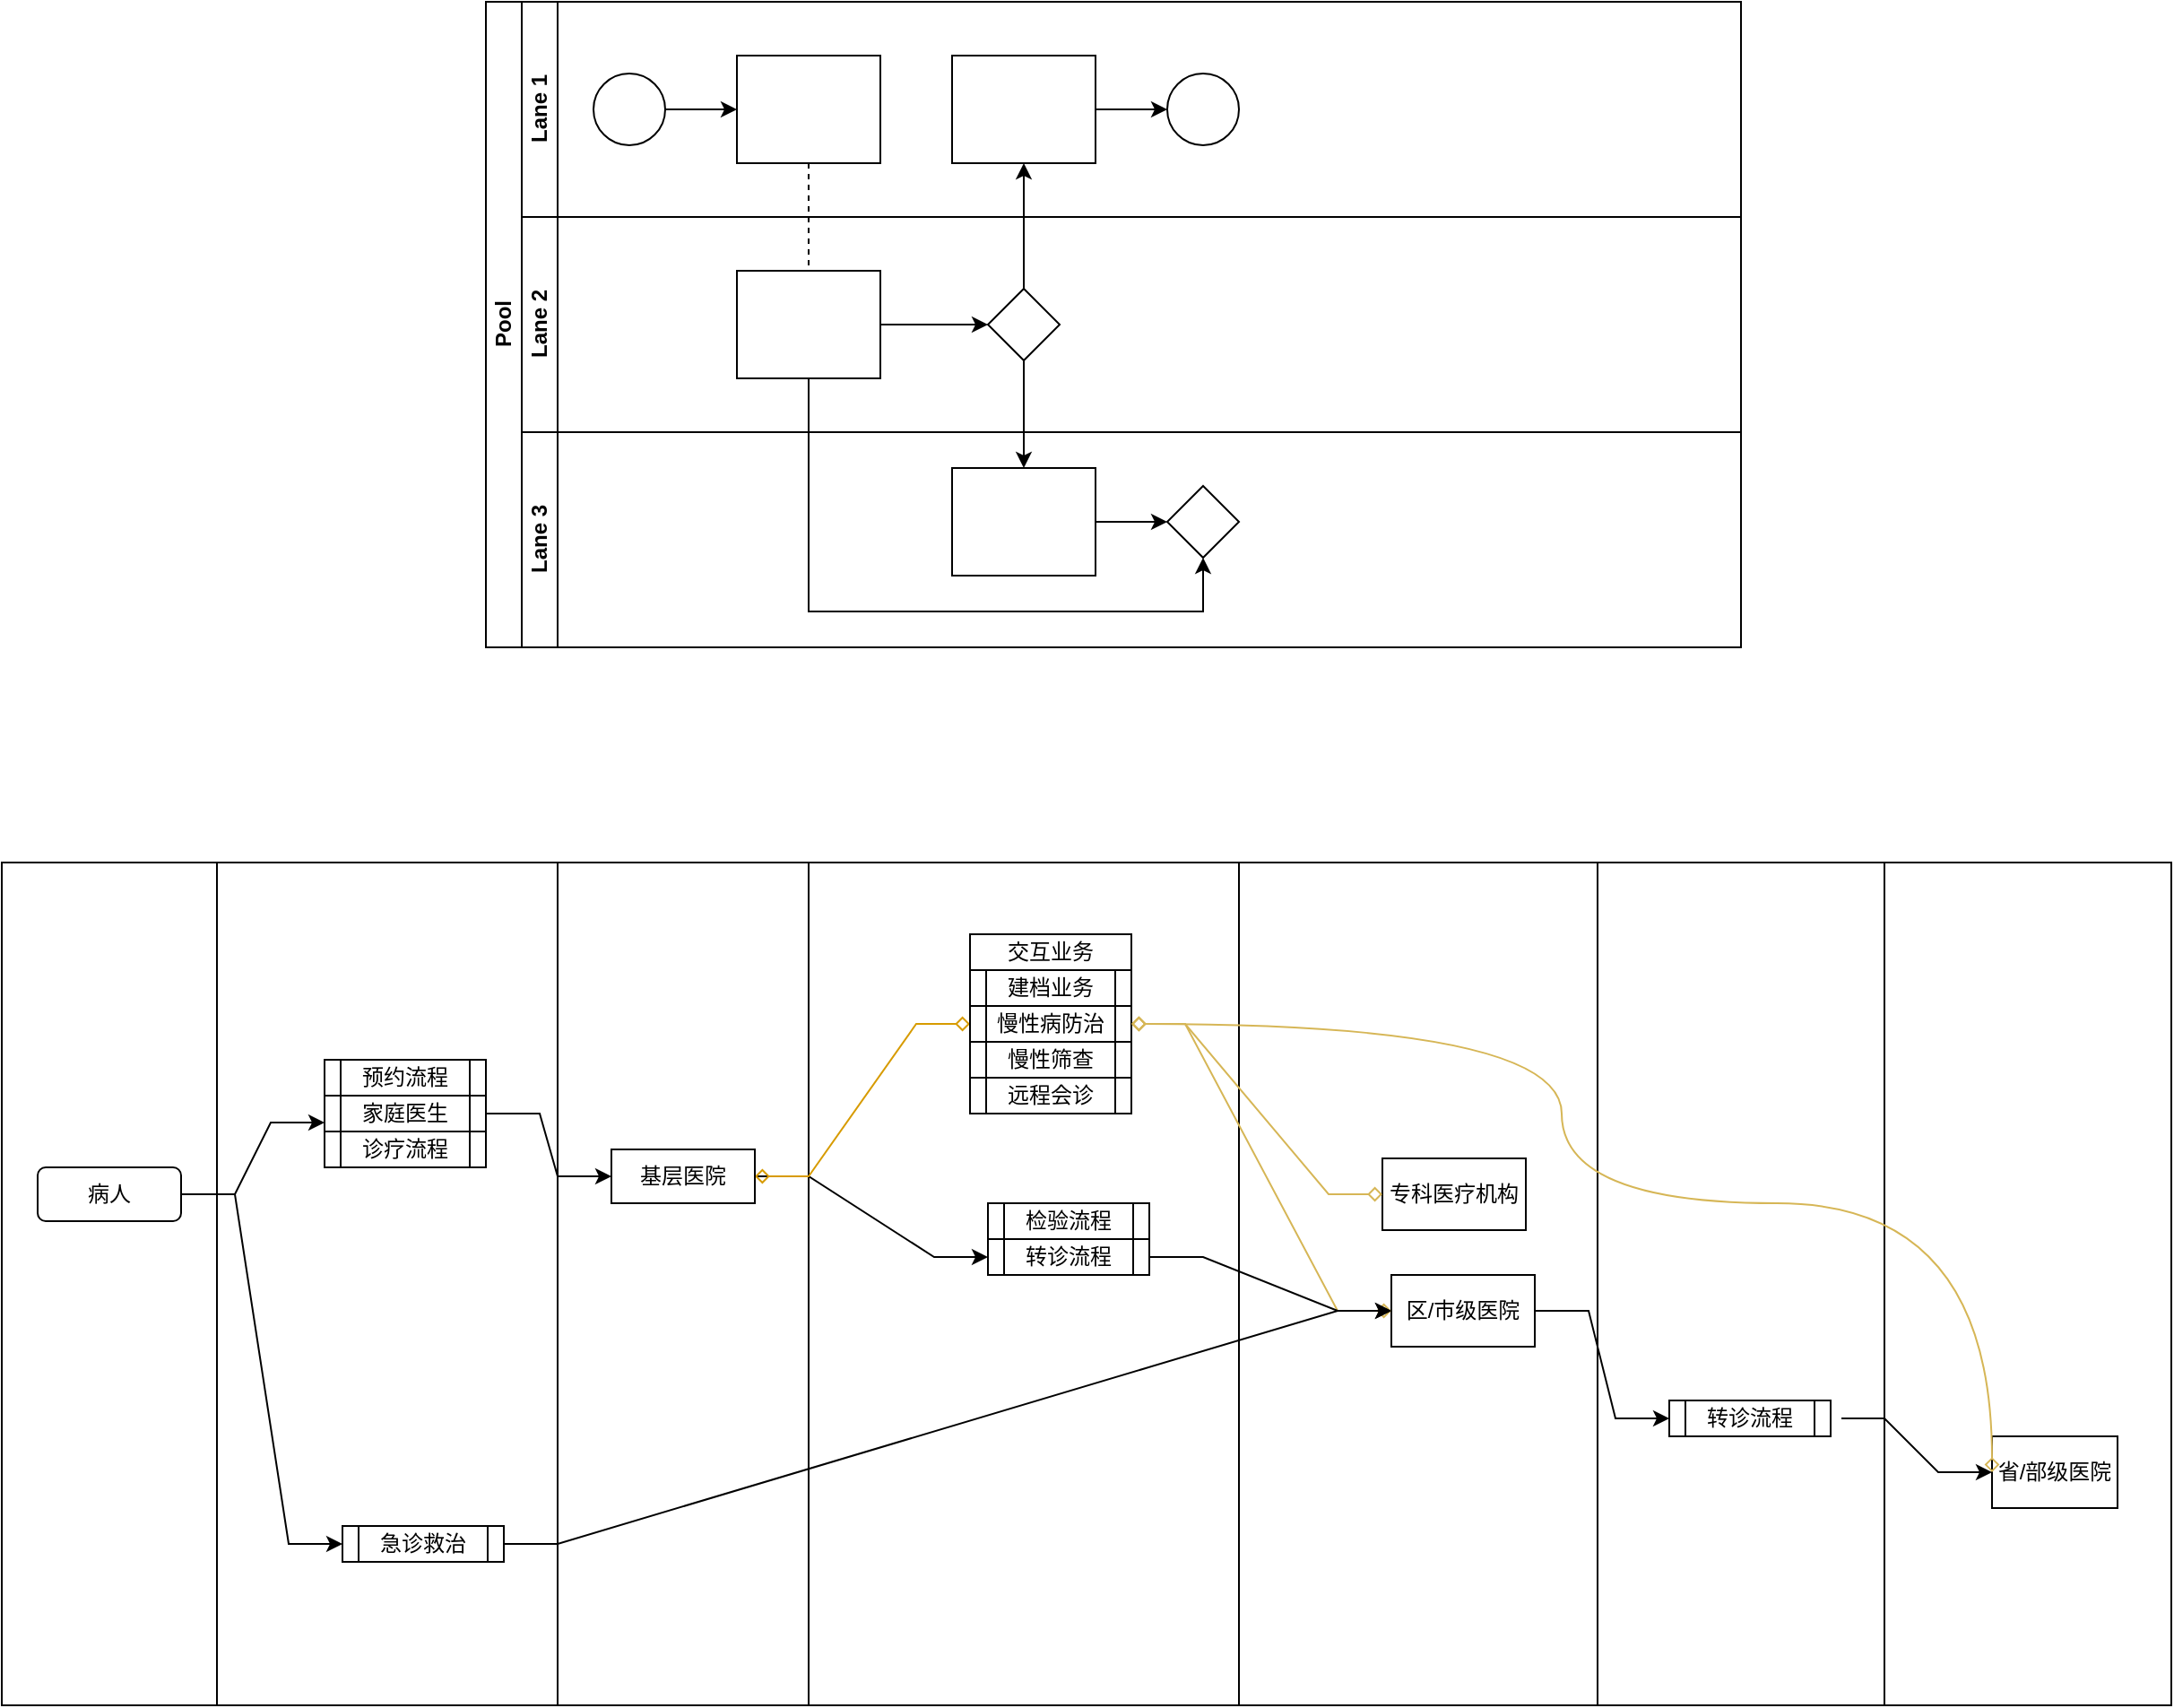 <mxfile version="12.5.3" type="github"><diagram id="prtHgNgQTEPvFCAcTncT" name="Page-1"><mxGraphModel dx="2012" dy="594" grid="1" gridSize="10" guides="1" tooltips="1" connect="1" arrows="1" fold="1" page="1" pageScale="1" pageWidth="827" pageHeight="1169" math="0" shadow="0"><root><mxCell id="0"/><mxCell id="1" parent="0"/><mxCell id="wKbyVIzsQiCnR4fuRm6c-66" value="" style="rounded=0;whiteSpace=wrap;html=1;" vertex="1" parent="1"><mxGeometry x="970" y="670" width="160" height="470" as="geometry"/></mxCell><mxCell id="wKbyVIzsQiCnR4fuRm6c-65" value="" style="rounded=0;whiteSpace=wrap;html=1;" vertex="1" parent="1"><mxGeometry x="810" y="670" width="160" height="470" as="geometry"/></mxCell><mxCell id="wKbyVIzsQiCnR4fuRm6c-64" value="" style="rounded=0;whiteSpace=wrap;html=1;" vertex="1" parent="1"><mxGeometry x="610" y="670" width="200" height="470" as="geometry"/></mxCell><mxCell id="wKbyVIzsQiCnR4fuRm6c-63" value="" style="rounded=0;whiteSpace=wrap;html=1;" vertex="1" parent="1"><mxGeometry x="370" y="670" width="240" height="470" as="geometry"/></mxCell><mxCell id="wKbyVIzsQiCnR4fuRm6c-62" value="" style="rounded=0;whiteSpace=wrap;html=1;" vertex="1" parent="1"><mxGeometry x="230" y="670" width="140" height="470" as="geometry"/></mxCell><mxCell id="wKbyVIzsQiCnR4fuRm6c-61" value="" style="rounded=0;whiteSpace=wrap;html=1;" vertex="1" parent="1"><mxGeometry x="40" y="670" width="190" height="470" as="geometry"/></mxCell><mxCell id="wKbyVIzsQiCnR4fuRm6c-60" value="" style="rounded=0;whiteSpace=wrap;html=1;" vertex="1" parent="1"><mxGeometry x="-80" y="670" width="120" height="470" as="geometry"/></mxCell><mxCell id="dNxyNK7c78bLwvsdeMH5-19" value="Pool" style="swimlane;html=1;childLayout=stackLayout;resizeParent=1;resizeParentMax=0;horizontal=0;startSize=20;horizontalStack=0;" parent="1" vertex="1"><mxGeometry x="190" y="190" width="700" height="360" as="geometry"/></mxCell><mxCell id="dNxyNK7c78bLwvsdeMH5-27" value="" style="edgeStyle=orthogonalEdgeStyle;rounded=0;orthogonalLoop=1;jettySize=auto;html=1;dashed=1;endArrow=none;endFill=0;" parent="dNxyNK7c78bLwvsdeMH5-19" source="dNxyNK7c78bLwvsdeMH5-24" target="dNxyNK7c78bLwvsdeMH5-26" edge="1"><mxGeometry relative="1" as="geometry"/></mxCell><mxCell id="dNxyNK7c78bLwvsdeMH5-31" style="edgeStyle=orthogonalEdgeStyle;rounded=0;orthogonalLoop=1;jettySize=auto;html=1;endArrow=classic;endFill=1;" parent="dNxyNK7c78bLwvsdeMH5-19" source="dNxyNK7c78bLwvsdeMH5-28" target="dNxyNK7c78bLwvsdeMH5-30" edge="1"><mxGeometry relative="1" as="geometry"/></mxCell><mxCell id="dNxyNK7c78bLwvsdeMH5-35" style="edgeStyle=orthogonalEdgeStyle;rounded=0;orthogonalLoop=1;jettySize=auto;html=1;endArrow=classic;endFill=1;" parent="dNxyNK7c78bLwvsdeMH5-19" source="dNxyNK7c78bLwvsdeMH5-28" target="dNxyNK7c78bLwvsdeMH5-34" edge="1"><mxGeometry relative="1" as="geometry"/></mxCell><mxCell id="dNxyNK7c78bLwvsdeMH5-38" style="edgeStyle=orthogonalEdgeStyle;rounded=0;orthogonalLoop=1;jettySize=auto;html=1;endArrow=classic;endFill=1;" parent="dNxyNK7c78bLwvsdeMH5-19" source="dNxyNK7c78bLwvsdeMH5-26" target="dNxyNK7c78bLwvsdeMH5-36" edge="1"><mxGeometry relative="1" as="geometry"><Array as="points"><mxPoint x="180" y="340"/><mxPoint x="400" y="340"/></Array></mxGeometry></mxCell><mxCell id="dNxyNK7c78bLwvsdeMH5-20" value="Lane 1" style="swimlane;html=1;startSize=20;horizontal=0;" parent="dNxyNK7c78bLwvsdeMH5-19" vertex="1"><mxGeometry x="20" width="680" height="120" as="geometry"><mxRectangle x="20" width="680" height="20" as="alternateBounds"/></mxGeometry></mxCell><mxCell id="dNxyNK7c78bLwvsdeMH5-25" value="" style="edgeStyle=orthogonalEdgeStyle;rounded=0;orthogonalLoop=1;jettySize=auto;html=1;" parent="dNxyNK7c78bLwvsdeMH5-20" source="dNxyNK7c78bLwvsdeMH5-23" target="dNxyNK7c78bLwvsdeMH5-24" edge="1"><mxGeometry relative="1" as="geometry"/></mxCell><mxCell id="dNxyNK7c78bLwvsdeMH5-23" value="" style="ellipse;whiteSpace=wrap;html=1;" parent="dNxyNK7c78bLwvsdeMH5-20" vertex="1"><mxGeometry x="40" y="40" width="40" height="40" as="geometry"/></mxCell><mxCell id="dNxyNK7c78bLwvsdeMH5-24" value="" style="rounded=0;whiteSpace=wrap;html=1;fontFamily=Helvetica;fontSize=12;fontColor=#000000;align=center;" parent="dNxyNK7c78bLwvsdeMH5-20" vertex="1"><mxGeometry x="120" y="30" width="80" height="60" as="geometry"/></mxCell><mxCell id="dNxyNK7c78bLwvsdeMH5-33" value="" style="edgeStyle=orthogonalEdgeStyle;rounded=0;orthogonalLoop=1;jettySize=auto;html=1;endArrow=classic;endFill=1;" parent="dNxyNK7c78bLwvsdeMH5-20" source="dNxyNK7c78bLwvsdeMH5-30" target="dNxyNK7c78bLwvsdeMH5-32" edge="1"><mxGeometry relative="1" as="geometry"/></mxCell><mxCell id="dNxyNK7c78bLwvsdeMH5-30" value="" style="rounded=0;whiteSpace=wrap;html=1;fontFamily=Helvetica;fontSize=12;fontColor=#000000;align=center;" parent="dNxyNK7c78bLwvsdeMH5-20" vertex="1"><mxGeometry x="240" y="30" width="80" height="60" as="geometry"/></mxCell><mxCell id="dNxyNK7c78bLwvsdeMH5-32" value="" style="ellipse;whiteSpace=wrap;html=1;" parent="dNxyNK7c78bLwvsdeMH5-20" vertex="1"><mxGeometry x="360" y="40" width="40" height="40" as="geometry"/></mxCell><mxCell id="dNxyNK7c78bLwvsdeMH5-21" value="Lane 2" style="swimlane;html=1;startSize=20;horizontal=0;" parent="dNxyNK7c78bLwvsdeMH5-19" vertex="1"><mxGeometry x="20" y="120" width="680" height="120" as="geometry"><mxRectangle x="20" y="120" width="680" height="20" as="alternateBounds"/></mxGeometry></mxCell><mxCell id="dNxyNK7c78bLwvsdeMH5-29" value="" style="edgeStyle=orthogonalEdgeStyle;rounded=0;orthogonalLoop=1;jettySize=auto;html=1;endArrow=classic;endFill=1;" parent="dNxyNK7c78bLwvsdeMH5-21" source="dNxyNK7c78bLwvsdeMH5-26" target="dNxyNK7c78bLwvsdeMH5-28" edge="1"><mxGeometry relative="1" as="geometry"/></mxCell><mxCell id="dNxyNK7c78bLwvsdeMH5-26" value="" style="rounded=0;whiteSpace=wrap;html=1;fontFamily=Helvetica;fontSize=12;fontColor=#000000;align=center;" parent="dNxyNK7c78bLwvsdeMH5-21" vertex="1"><mxGeometry x="120" y="30" width="80" height="60" as="geometry"/></mxCell><mxCell id="dNxyNK7c78bLwvsdeMH5-28" value="" style="rhombus;whiteSpace=wrap;html=1;fontFamily=Helvetica;fontSize=12;fontColor=#000000;align=center;" parent="dNxyNK7c78bLwvsdeMH5-21" vertex="1"><mxGeometry x="260" y="40" width="40" height="40" as="geometry"/></mxCell><mxCell id="dNxyNK7c78bLwvsdeMH5-22" value="Lane 3" style="swimlane;html=1;startSize=20;horizontal=0;" parent="dNxyNK7c78bLwvsdeMH5-19" vertex="1"><mxGeometry x="20" y="240" width="680" height="120" as="geometry"><mxRectangle x="20" y="240" width="680" height="20" as="alternateBounds"/></mxGeometry></mxCell><mxCell id="dNxyNK7c78bLwvsdeMH5-37" value="" style="edgeStyle=orthogonalEdgeStyle;rounded=0;orthogonalLoop=1;jettySize=auto;html=1;endArrow=classic;endFill=1;" parent="dNxyNK7c78bLwvsdeMH5-22" source="dNxyNK7c78bLwvsdeMH5-34" target="dNxyNK7c78bLwvsdeMH5-36" edge="1"><mxGeometry relative="1" as="geometry"/></mxCell><mxCell id="dNxyNK7c78bLwvsdeMH5-34" value="" style="rounded=0;whiteSpace=wrap;html=1;fontFamily=Helvetica;fontSize=12;fontColor=#000000;align=center;" parent="dNxyNK7c78bLwvsdeMH5-22" vertex="1"><mxGeometry x="240" y="20" width="80" height="60" as="geometry"/></mxCell><mxCell id="dNxyNK7c78bLwvsdeMH5-36" value="" style="rhombus;whiteSpace=wrap;html=1;fontFamily=Helvetica;fontSize=12;fontColor=#000000;align=center;" parent="dNxyNK7c78bLwvsdeMH5-22" vertex="1"><mxGeometry x="360" y="30" width="40" height="40" as="geometry"/></mxCell><mxCell id="wKbyVIzsQiCnR4fuRm6c-18" style="edgeStyle=entityRelationEdgeStyle;rounded=0;orthogonalLoop=1;jettySize=auto;html=1;exitX=1;exitY=0.5;exitDx=0;exitDy=0;endSize=6;entryX=0;entryY=0.75;entryDx=0;entryDy=0;" edge="1" parent="1" source="wKbyVIzsQiCnR4fuRm6c-2" target="wKbyVIzsQiCnR4fuRm6c-23"><mxGeometry relative="1" as="geometry"><mxPoint x="98" y="788" as="targetPoint"/></mxGeometry></mxCell><mxCell id="wKbyVIzsQiCnR4fuRm6c-49" style="edgeStyle=entityRelationEdgeStyle;rounded=0;comic=0;orthogonalLoop=1;jettySize=auto;html=1;entryX=0;entryY=0.5;entryDx=0;entryDy=0;startArrow=none;startFill=0;sourcePerimeterSpacing=6;endSize=6;targetPerimeterSpacing=6;strokeColor=#000000;" edge="1" parent="1" source="wKbyVIzsQiCnR4fuRm6c-2" target="wKbyVIzsQiCnR4fuRm6c-48"><mxGeometry relative="1" as="geometry"/></mxCell><mxCell id="wKbyVIzsQiCnR4fuRm6c-2" value="病人" style="rounded=1;whiteSpace=wrap;html=1;" vertex="1" parent="1"><mxGeometry x="-60" y="840" width="80" height="30" as="geometry"/></mxCell><mxCell id="wKbyVIzsQiCnR4fuRm6c-11" style="edgeStyle=entityRelationEdgeStyle;rounded=0;orthogonalLoop=1;jettySize=auto;html=1;entryX=0;entryY=0.5;entryDx=0;entryDy=0;" edge="1" parent="1" source="wKbyVIzsQiCnR4fuRm6c-3" target="wKbyVIzsQiCnR4fuRm6c-41"><mxGeometry relative="1" as="geometry"/></mxCell><mxCell id="wKbyVIzsQiCnR4fuRm6c-14" style="edgeStyle=entityRelationEdgeStyle;rounded=0;orthogonalLoop=1;jettySize=auto;html=1;entryX=0;entryY=0.5;entryDx=0;entryDy=0;fillColor=#ffe6cc;strokeColor=#d79b00;startArrow=diamond;startFill=0;endArrow=diamond;endFill=0;" edge="1" parent="1" source="wKbyVIzsQiCnR4fuRm6c-3" target="wKbyVIzsQiCnR4fuRm6c-44"><mxGeometry relative="1" as="geometry"><mxPoint x="440" y="780" as="targetPoint"/></mxGeometry></mxCell><mxCell id="wKbyVIzsQiCnR4fuRm6c-3" value="基层医院" style="rounded=0;whiteSpace=wrap;html=1;" vertex="1" parent="1"><mxGeometry x="260" y="830" width="80" height="30" as="geometry"/></mxCell><mxCell id="wKbyVIzsQiCnR4fuRm6c-53" style="edgeStyle=entityRelationEdgeStyle;rounded=0;comic=0;orthogonalLoop=1;jettySize=auto;html=1;entryX=0;entryY=0.5;entryDx=0;entryDy=0;startArrow=none;startFill=0;sourcePerimeterSpacing=6;endSize=6;targetPerimeterSpacing=6;strokeColor=#000000;exitX=1;exitY=0.5;exitDx=0;exitDy=0;" edge="1" parent="1" source="wKbyVIzsQiCnR4fuRm6c-5" target="wKbyVIzsQiCnR4fuRm6c-52"><mxGeometry relative="1" as="geometry"/></mxCell><mxCell id="wKbyVIzsQiCnR4fuRm6c-5" value="区/市级医院" style="rounded=0;whiteSpace=wrap;html=1;" vertex="1" parent="1"><mxGeometry x="695" y="900" width="80" height="40" as="geometry"/></mxCell><mxCell id="wKbyVIzsQiCnR4fuRm6c-7" value="省/部级医院" style="rounded=0;whiteSpace=wrap;html=1;" vertex="1" parent="1"><mxGeometry x="1030" y="990" width="70" height="40" as="geometry"/></mxCell><mxCell id="wKbyVIzsQiCnR4fuRm6c-9" value="专科医疗机构" style="rounded=0;whiteSpace=wrap;html=1;" vertex="1" parent="1"><mxGeometry x="690" y="835" width="80" height="40" as="geometry"/></mxCell><mxCell id="wKbyVIzsQiCnR4fuRm6c-47" style="edgeStyle=entityRelationEdgeStyle;rounded=0;orthogonalLoop=1;jettySize=auto;html=1;entryX=0;entryY=0.5;entryDx=0;entryDy=0;endSize=6;strokeColor=#d6b656;targetPerimeterSpacing=6;sourcePerimeterSpacing=6;comic=0;startArrow=diamond;startFill=0;fillColor=#fff2cc;endArrow=diamond;endFill=0;" edge="1" parent="1" target="wKbyVIzsQiCnR4fuRm6c-5"><mxGeometry relative="1" as="geometry"><mxPoint x="550" y="760" as="sourcePoint"/></mxGeometry></mxCell><mxCell id="wKbyVIzsQiCnR4fuRm6c-16" style="edgeStyle=entityRelationEdgeStyle;rounded=0;orthogonalLoop=1;jettySize=auto;html=1;endSize=6;exitX=1;exitY=0.5;exitDx=0;exitDy=0;" edge="1" parent="1" source="wKbyVIzsQiCnR4fuRm6c-41" target="wKbyVIzsQiCnR4fuRm6c-5"><mxGeometry relative="1" as="geometry"/></mxCell><mxCell id="wKbyVIzsQiCnR4fuRm6c-15" value="&lt;span style=&quot;white-space: normal&quot;&gt;检验流程&lt;/span&gt;&lt;br style=&quot;white-space: normal&quot;&gt;" style="shape=process;whiteSpace=wrap;html=1;backgroundOutline=1;" vertex="1" parent="1"><mxGeometry x="470" y="860" width="90" height="20" as="geometry"/></mxCell><mxCell id="wKbyVIzsQiCnR4fuRm6c-19" style="edgeStyle=entityRelationEdgeStyle;rounded=0;orthogonalLoop=1;jettySize=auto;html=1;entryX=0;entryY=0.5;entryDx=0;entryDy=0;endSize=6;exitX=1;exitY=0.5;exitDx=0;exitDy=0;" edge="1" parent="1" source="wKbyVIzsQiCnR4fuRm6c-23" target="wKbyVIzsQiCnR4fuRm6c-3"><mxGeometry relative="1" as="geometry"><mxPoint x="190" y="790" as="sourcePoint"/></mxGeometry></mxCell><mxCell id="wKbyVIzsQiCnR4fuRm6c-22" value="预约流程&lt;br&gt;" style="shape=process;whiteSpace=wrap;html=1;backgroundOutline=1;" vertex="1" parent="1"><mxGeometry x="100" y="780" width="90" height="20" as="geometry"/></mxCell><mxCell id="wKbyVIzsQiCnR4fuRm6c-23" value="家庭医生" style="shape=process;whiteSpace=wrap;html=1;backgroundOutline=1;" vertex="1" parent="1"><mxGeometry x="100" y="800" width="90" height="20" as="geometry"/></mxCell><mxCell id="wKbyVIzsQiCnR4fuRm6c-24" value="诊疗流程" style="shape=process;whiteSpace=wrap;html=1;backgroundOutline=1;" vertex="1" parent="1"><mxGeometry x="100" y="820" width="90" height="20" as="geometry"/></mxCell><mxCell id="wKbyVIzsQiCnR4fuRm6c-25" value="建档业务" style="shape=process;whiteSpace=wrap;html=1;backgroundOutline=1;" vertex="1" parent="1"><mxGeometry x="460" y="730" width="90" height="20" as="geometry"/></mxCell><mxCell id="wKbyVIzsQiCnR4fuRm6c-29" value="远程会诊" style="shape=process;whiteSpace=wrap;html=1;backgroundOutline=1;" vertex="1" parent="1"><mxGeometry x="460" y="790" width="90" height="20" as="geometry"/></mxCell><mxCell id="wKbyVIzsQiCnR4fuRm6c-41" value="转诊流程" style="shape=process;whiteSpace=wrap;html=1;backgroundOutline=1;" vertex="1" parent="1"><mxGeometry x="470" y="880" width="90" height="20" as="geometry"/></mxCell><mxCell id="wKbyVIzsQiCnR4fuRm6c-44" value="慢性病防治" style="shape=process;whiteSpace=wrap;html=1;backgroundOutline=1;" vertex="1" parent="1"><mxGeometry x="460" y="750" width="90" height="20" as="geometry"/></mxCell><mxCell id="wKbyVIzsQiCnR4fuRm6c-45" value="慢性筛查" style="shape=process;whiteSpace=wrap;html=1;backgroundOutline=1;" vertex="1" parent="1"><mxGeometry x="460" y="770" width="90" height="20" as="geometry"/></mxCell><mxCell id="wKbyVIzsQiCnR4fuRm6c-50" style="edgeStyle=entityRelationEdgeStyle;rounded=0;comic=0;orthogonalLoop=1;jettySize=auto;html=1;entryX=0;entryY=0.5;entryDx=0;entryDy=0;startArrow=none;startFill=0;sourcePerimeterSpacing=6;endSize=6;targetPerimeterSpacing=6;strokeColor=#000000;exitX=1;exitY=0.5;exitDx=0;exitDy=0;" edge="1" parent="1" source="wKbyVIzsQiCnR4fuRm6c-48" target="wKbyVIzsQiCnR4fuRm6c-5"><mxGeometry relative="1" as="geometry"/></mxCell><mxCell id="wKbyVIzsQiCnR4fuRm6c-48" value="急诊救治" style="shape=process;whiteSpace=wrap;html=1;backgroundOutline=1;" vertex="1" parent="1"><mxGeometry x="110" y="1040" width="90" height="20" as="geometry"/></mxCell><mxCell id="wKbyVIzsQiCnR4fuRm6c-51" style="edgeStyle=entityRelationEdgeStyle;rounded=0;orthogonalLoop=1;jettySize=auto;html=1;entryX=0;entryY=0.5;entryDx=0;entryDy=0;endSize=6;strokeColor=#d6b656;targetPerimeterSpacing=6;sourcePerimeterSpacing=6;comic=0;startArrow=diamond;startFill=0;fillColor=#fff2cc;exitX=1;exitY=0.5;exitDx=0;exitDy=0;endArrow=diamond;endFill=0;" edge="1" parent="1" source="wKbyVIzsQiCnR4fuRm6c-44" target="wKbyVIzsQiCnR4fuRm6c-9"><mxGeometry relative="1" as="geometry"><mxPoint x="560" y="760" as="sourcePoint"/><mxPoint x="705" y="930" as="targetPoint"/></mxGeometry></mxCell><mxCell id="wKbyVIzsQiCnR4fuRm6c-54" style="edgeStyle=entityRelationEdgeStyle;rounded=0;comic=0;orthogonalLoop=1;jettySize=auto;html=1;entryX=0;entryY=0.5;entryDx=0;entryDy=0;startArrow=none;startFill=0;sourcePerimeterSpacing=6;endSize=6;targetPerimeterSpacing=6;strokeColor=#000000;" edge="1" parent="1" source="wKbyVIzsQiCnR4fuRm6c-52" target="wKbyVIzsQiCnR4fuRm6c-7"><mxGeometry relative="1" as="geometry"/></mxCell><mxCell id="wKbyVIzsQiCnR4fuRm6c-52" value="转诊流程" style="shape=process;whiteSpace=wrap;html=1;backgroundOutline=1;" vertex="1" parent="1"><mxGeometry x="850.0" y="970" width="90" height="20" as="geometry"/></mxCell><mxCell id="wKbyVIzsQiCnR4fuRm6c-55" value="交互业务" style="rounded=0;whiteSpace=wrap;html=1;" vertex="1" parent="1"><mxGeometry x="460" y="710" width="90" height="20" as="geometry"/></mxCell><mxCell id="wKbyVIzsQiCnR4fuRm6c-67" style="edgeStyle=orthogonalEdgeStyle;rounded=0;orthogonalLoop=1;jettySize=auto;html=1;entryX=0;entryY=0.5;entryDx=0;entryDy=0;endSize=6;strokeColor=#d6b656;targetPerimeterSpacing=6;sourcePerimeterSpacing=6;comic=0;startArrow=diamond;startFill=0;fillColor=#fff2cc;exitX=1;exitY=0.5;exitDx=0;exitDy=0;endArrow=diamond;endFill=0;elbow=vertical;curved=1;" edge="1" parent="1" source="wKbyVIzsQiCnR4fuRm6c-44" target="wKbyVIzsQiCnR4fuRm6c-7"><mxGeometry relative="1" as="geometry"><mxPoint x="560" y="770" as="sourcePoint"/><mxPoint x="700" y="865" as="targetPoint"/><Array as="points"><mxPoint x="790" y="760"/><mxPoint x="790" y="860"/><mxPoint x="1030" y="860"/></Array></mxGeometry></mxCell></root></mxGraphModel></diagram></mxfile>